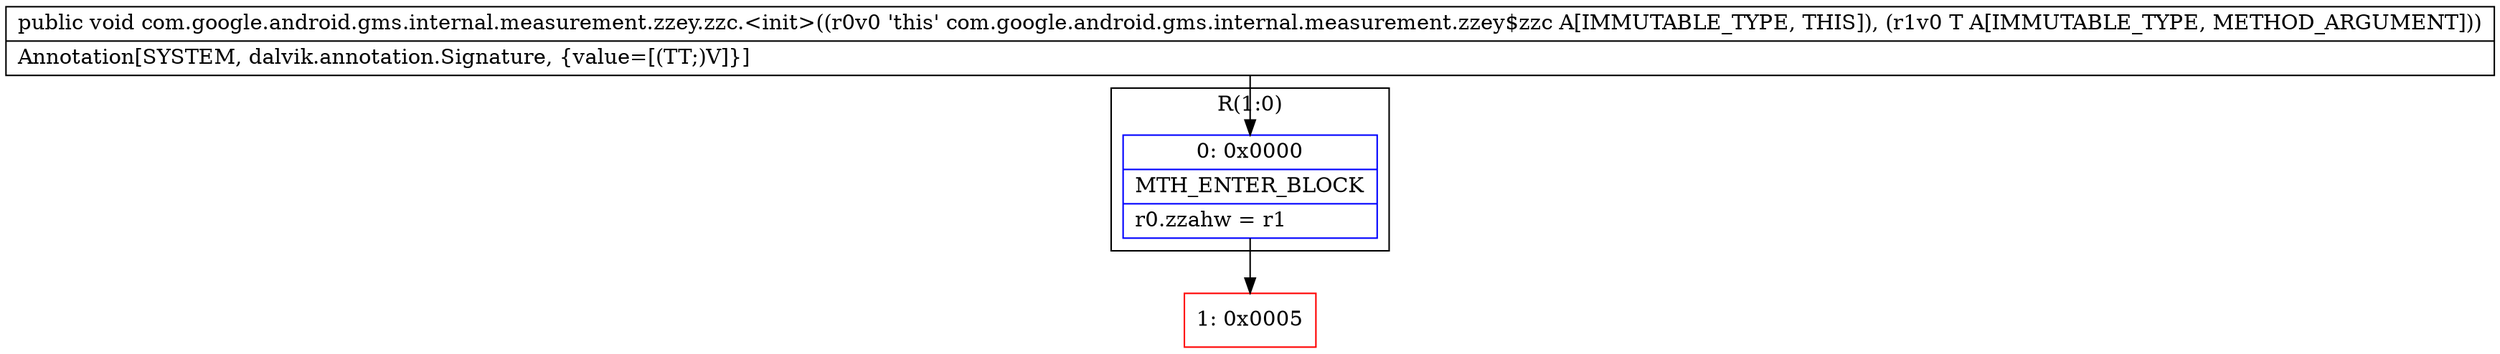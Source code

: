 digraph "CFG forcom.google.android.gms.internal.measurement.zzey.zzc.\<init\>(Lcom\/google\/android\/gms\/internal\/measurement\/zzey;)V" {
subgraph cluster_Region_185521265 {
label = "R(1:0)";
node [shape=record,color=blue];
Node_0 [shape=record,label="{0\:\ 0x0000|MTH_ENTER_BLOCK\l|r0.zzahw = r1\l}"];
}
Node_1 [shape=record,color=red,label="{1\:\ 0x0005}"];
MethodNode[shape=record,label="{public void com.google.android.gms.internal.measurement.zzey.zzc.\<init\>((r0v0 'this' com.google.android.gms.internal.measurement.zzey$zzc A[IMMUTABLE_TYPE, THIS]), (r1v0 T A[IMMUTABLE_TYPE, METHOD_ARGUMENT]))  | Annotation[SYSTEM, dalvik.annotation.Signature, \{value=[(TT;)V]\}]\l}"];
MethodNode -> Node_0;
Node_0 -> Node_1;
}

